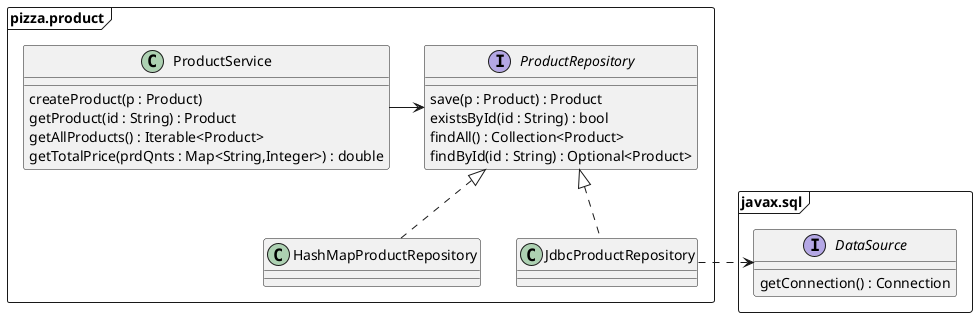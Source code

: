 @startuml
'https://plantuml.com/class-diagram
set namespaceSeparator ::

package "javax.sql" <<Frame>> {
    interface DataSource {
        getConnection() : Connection
    }
}

package "pizza.product" <<Frame>> {

    class ProductService {
        createProduct(p : Product)
        getProduct(id : String) : Product
        getAllProducts() : Iterable<Product>
        getTotalPrice(prdQnts : Map<String,Integer>) : double
    }

    interface ProductRepository {
        save(p : Product) : Product
        existsById(id : String) : bool
        findAll() : Collection<Product>
        findById(id : String) : Optional<Product>
    }

    class JdbcProductRepository implements ProductRepository {
    }
    class HashMapProductRepository implements ProductRepository {
    }

    ProductService -right-> ProductRepository
    HashMapProductRepository -[hidden]> JdbcProductRepository
    JdbcProductRepository .-right-> DataSource
}

@enduml